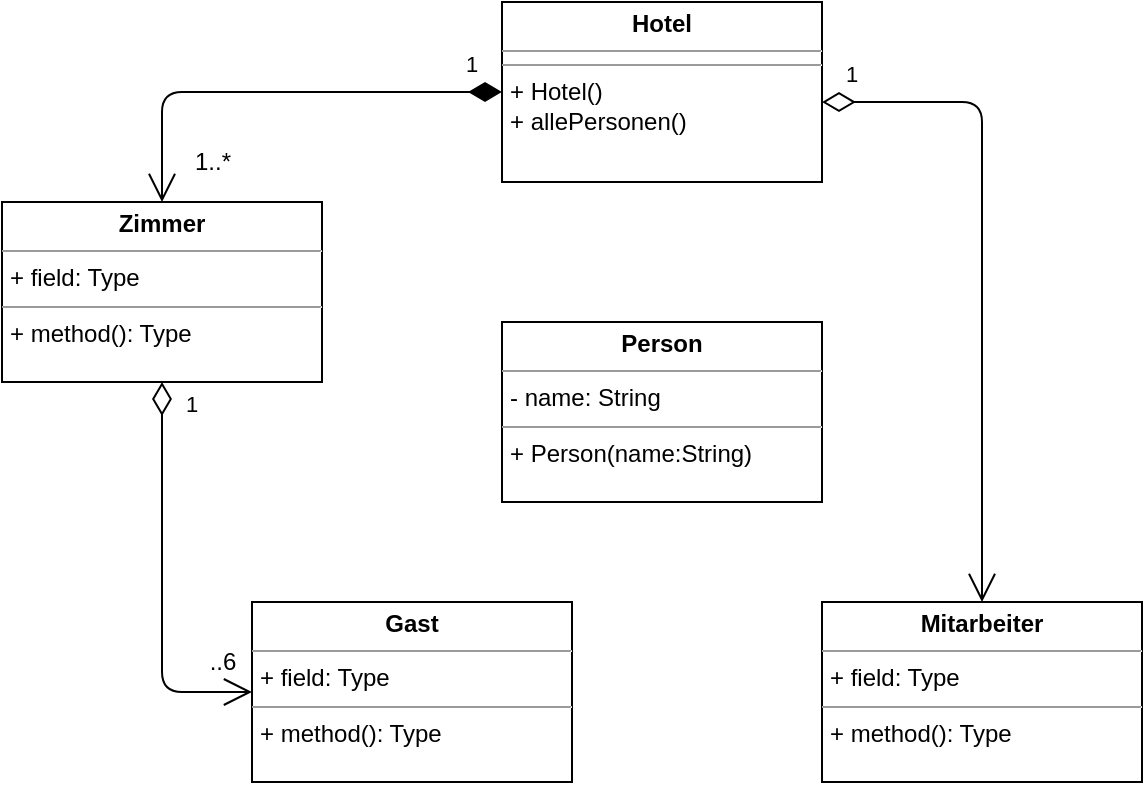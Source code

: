 <mxfile version="13.9.9" type="github">
  <diagram id="C5RBs43oDa-KdzZeNtuy" name="Page-1">
    <mxGraphModel dx="1038" dy="575" grid="1" gridSize="10" guides="1" tooltips="1" connect="1" arrows="1" fold="1" page="1" pageScale="1" pageWidth="827" pageHeight="1169" math="0" shadow="0">
      <root>
        <mxCell id="WIyWlLk6GJQsqaUBKTNV-0" />
        <mxCell id="WIyWlLk6GJQsqaUBKTNV-1" parent="WIyWlLk6GJQsqaUBKTNV-0" />
        <mxCell id="1L98ktk_E3H8HnML3w81-0" value="&lt;p style=&quot;margin: 0px ; margin-top: 4px ; text-align: center&quot;&gt;&lt;b&gt;Person&lt;/b&gt;&lt;/p&gt;&lt;hr size=&quot;1&quot;&gt;&lt;p style=&quot;margin: 0px ; margin-left: 4px&quot;&gt;- name: String&lt;br&gt;&lt;/p&gt;&lt;hr size=&quot;1&quot;&gt;&lt;p style=&quot;margin: 0px ; margin-left: 4px&quot;&gt;+ Person(name:String)&lt;br&gt;&lt;/p&gt;" style="verticalAlign=top;align=left;overflow=fill;fontSize=12;fontFamily=Helvetica;html=1;" vertex="1" parent="WIyWlLk6GJQsqaUBKTNV-1">
          <mxGeometry x="300" y="300" width="160" height="90" as="geometry" />
        </mxCell>
        <mxCell id="1L98ktk_E3H8HnML3w81-1" value="&lt;p style=&quot;margin: 0px ; margin-top: 4px ; text-align: center&quot;&gt;&lt;b&gt;Gast&lt;/b&gt;&lt;/p&gt;&lt;hr size=&quot;1&quot;&gt;&lt;p style=&quot;margin: 0px ; margin-left: 4px&quot;&gt;+ field: Type&lt;/p&gt;&lt;hr size=&quot;1&quot;&gt;&lt;p style=&quot;margin: 0px ; margin-left: 4px&quot;&gt;+ method(): Type&lt;/p&gt;" style="verticalAlign=top;align=left;overflow=fill;fontSize=12;fontFamily=Helvetica;html=1;" vertex="1" parent="WIyWlLk6GJQsqaUBKTNV-1">
          <mxGeometry x="175" y="440" width="160" height="90" as="geometry" />
        </mxCell>
        <mxCell id="1L98ktk_E3H8HnML3w81-2" value="&lt;p style=&quot;margin: 0px ; margin-top: 4px ; text-align: center&quot;&gt;&lt;b&gt;Mitarbeiter&lt;/b&gt;&lt;br&gt;&lt;/p&gt;&lt;hr size=&quot;1&quot;&gt;&lt;p style=&quot;margin: 0px ; margin-left: 4px&quot;&gt;+ field: Type&lt;/p&gt;&lt;hr size=&quot;1&quot;&gt;&lt;p style=&quot;margin: 0px ; margin-left: 4px&quot;&gt;+ method(): Type&lt;/p&gt;" style="verticalAlign=top;align=left;overflow=fill;fontSize=12;fontFamily=Helvetica;html=1;" vertex="1" parent="WIyWlLk6GJQsqaUBKTNV-1">
          <mxGeometry x="460" y="440" width="160" height="90" as="geometry" />
        </mxCell>
        <mxCell id="1L98ktk_E3H8HnML3w81-5" value="&lt;p style=&quot;margin: 0px ; margin-top: 4px ; text-align: center&quot;&gt;&lt;b&gt;Hotel&lt;/b&gt;&lt;br&gt;&lt;/p&gt;&lt;hr size=&quot;1&quot;&gt;&lt;hr size=&quot;1&quot;&gt;&lt;p style=&quot;margin: 0px ; margin-left: 4px&quot;&gt;+ Hotel()&lt;/p&gt;&lt;p style=&quot;margin: 0px ; margin-left: 4px&quot;&gt;+ allePersonen()&lt;br&gt;&lt;/p&gt;" style="verticalAlign=top;align=left;overflow=fill;fontSize=12;fontFamily=Helvetica;html=1;" vertex="1" parent="WIyWlLk6GJQsqaUBKTNV-1">
          <mxGeometry x="300" y="140" width="160" height="90" as="geometry" />
        </mxCell>
        <mxCell id="1L98ktk_E3H8HnML3w81-6" value="&lt;p style=&quot;margin: 0px ; margin-top: 4px ; text-align: center&quot;&gt;&lt;b&gt;Zimmer&lt;/b&gt;&lt;/p&gt;&lt;hr size=&quot;1&quot;&gt;&lt;p style=&quot;margin: 0px ; margin-left: 4px&quot;&gt;+ field: Type&lt;/p&gt;&lt;hr size=&quot;1&quot;&gt;&lt;p style=&quot;margin: 0px ; margin-left: 4px&quot;&gt;+ method(): Type&lt;/p&gt;" style="verticalAlign=top;align=left;overflow=fill;fontSize=12;fontFamily=Helvetica;html=1;" vertex="1" parent="WIyWlLk6GJQsqaUBKTNV-1">
          <mxGeometry x="50" y="240" width="160" height="90" as="geometry" />
        </mxCell>
        <mxCell id="1L98ktk_E3H8HnML3w81-8" value="1" style="endArrow=open;html=1;endSize=12;startArrow=diamondThin;startSize=14;startFill=1;edgeStyle=orthogonalEdgeStyle;align=left;verticalAlign=bottom;exitX=0;exitY=0.5;exitDx=0;exitDy=0;entryX=0.5;entryY=0;entryDx=0;entryDy=0;" edge="1" parent="WIyWlLk6GJQsqaUBKTNV-1" source="1L98ktk_E3H8HnML3w81-5" target="1L98ktk_E3H8HnML3w81-6">
          <mxGeometry x="-0.822" y="-5" relative="1" as="geometry">
            <mxPoint x="70" y="180" as="sourcePoint" />
            <mxPoint x="230" y="180" as="targetPoint" />
            <mxPoint as="offset" />
          </mxGeometry>
        </mxCell>
        <mxCell id="1L98ktk_E3H8HnML3w81-10" value="1" style="endArrow=open;html=1;endSize=12;startArrow=diamondThin;startSize=14;startFill=0;edgeStyle=orthogonalEdgeStyle;align=left;verticalAlign=bottom;exitX=0.5;exitY=1;exitDx=0;exitDy=0;entryX=0;entryY=0.5;entryDx=0;entryDy=0;" edge="1" parent="WIyWlLk6GJQsqaUBKTNV-1" source="1L98ktk_E3H8HnML3w81-6" target="1L98ktk_E3H8HnML3w81-1">
          <mxGeometry x="-0.805" y="10" relative="1" as="geometry">
            <mxPoint x="50" y="470" as="sourcePoint" />
            <mxPoint x="230" y="410" as="targetPoint" />
            <mxPoint as="offset" />
          </mxGeometry>
        </mxCell>
        <mxCell id="1L98ktk_E3H8HnML3w81-11" value="..6" style="text;html=1;align=center;verticalAlign=middle;resizable=0;points=[];autosize=1;" vertex="1" parent="WIyWlLk6GJQsqaUBKTNV-1">
          <mxGeometry x="145" y="460" width="30" height="20" as="geometry" />
        </mxCell>
        <mxCell id="1L98ktk_E3H8HnML3w81-12" value="1..*" style="text;html=1;align=center;verticalAlign=middle;resizable=0;points=[];autosize=1;" vertex="1" parent="WIyWlLk6GJQsqaUBKTNV-1">
          <mxGeometry x="140" y="210" width="30" height="20" as="geometry" />
        </mxCell>
        <mxCell id="1L98ktk_E3H8HnML3w81-13" value="1" style="endArrow=open;html=1;endSize=12;startArrow=diamondThin;startSize=14;startFill=0;edgeStyle=orthogonalEdgeStyle;align=left;verticalAlign=bottom;exitX=1;exitY=0.556;exitDx=0;exitDy=0;exitPerimeter=0;entryX=0.5;entryY=0;entryDx=0;entryDy=0;" edge="1" parent="WIyWlLk6GJQsqaUBKTNV-1" source="1L98ktk_E3H8HnML3w81-5" target="1L98ktk_E3H8HnML3w81-2">
          <mxGeometry x="-0.939" y="5" relative="1" as="geometry">
            <mxPoint x="470" y="190" as="sourcePoint" />
            <mxPoint x="630" y="190" as="targetPoint" />
            <mxPoint as="offset" />
          </mxGeometry>
        </mxCell>
      </root>
    </mxGraphModel>
  </diagram>
</mxfile>
